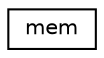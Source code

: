 digraph "Graphical Class Hierarchy"
{
 // LATEX_PDF_SIZE
  edge [fontname="Helvetica",fontsize="10",labelfontname="Helvetica",labelfontsize="10"];
  node [fontname="Helvetica",fontsize="10",shape=record];
  rankdir="LR";
  Node0 [label="mem",height=0.2,width=0.4,color="black", fillcolor="white", style="filled",URL="$structmem.html",tooltip=" "];
}

